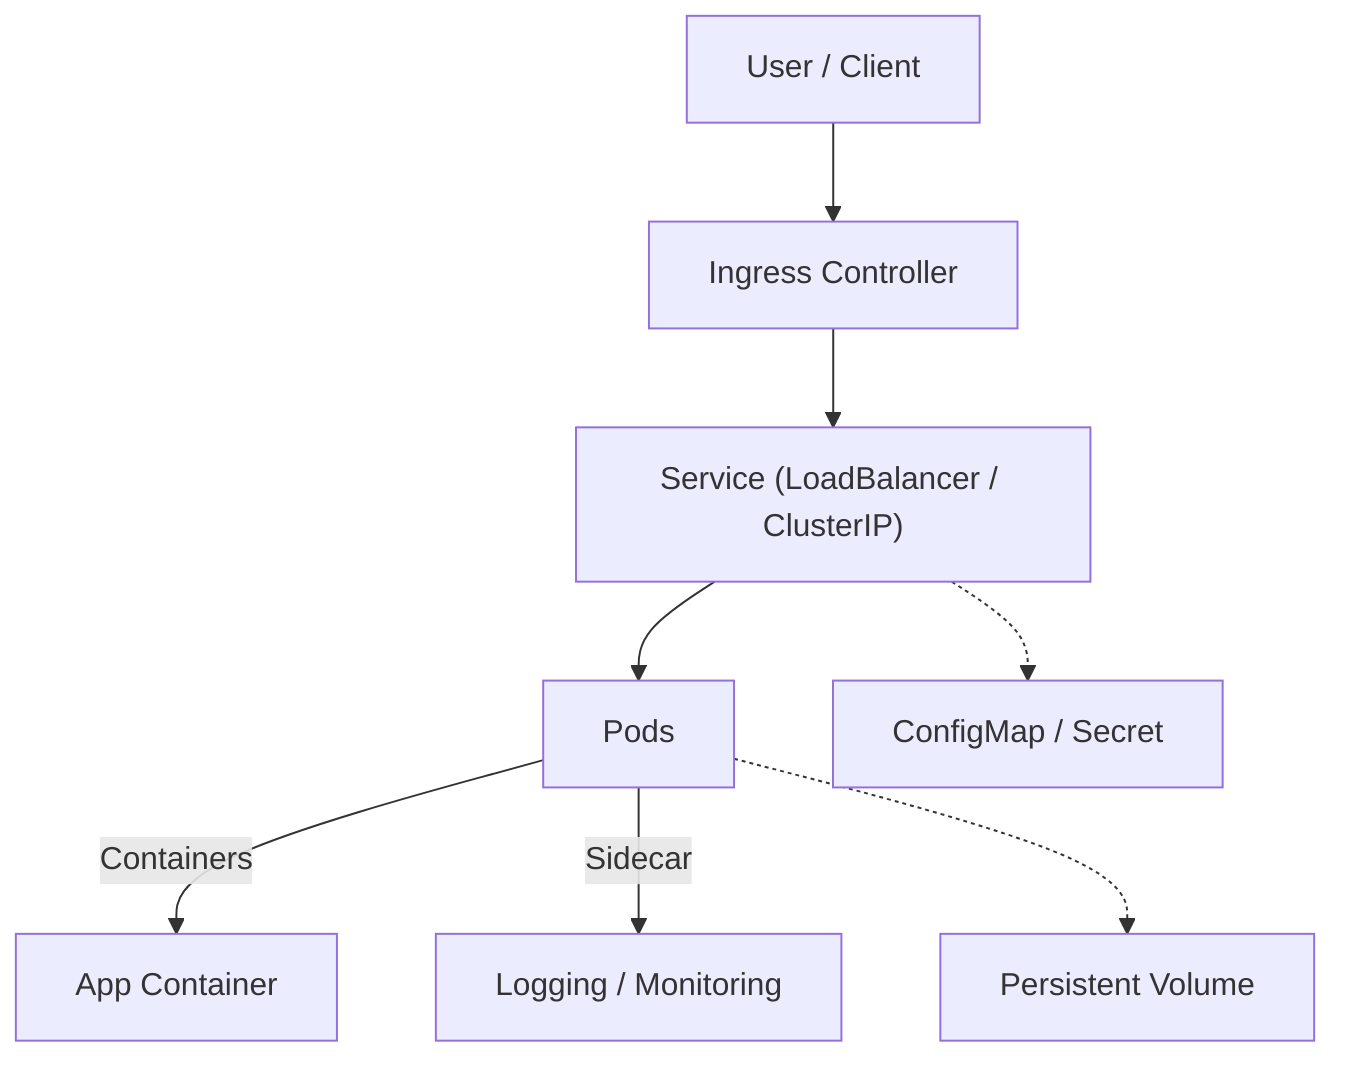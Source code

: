 graph TD
    A[User / Client] --> B[Ingress Controller]
    B --> C["Service (LoadBalancer / ClusterIP)"]
    C --> D[Pods]
    D -->|Containers| E[App Container]
    D -->|Sidecar| F[Logging / Monitoring]
    C -.-> G[ConfigMap / Secret]
    D -.-> H[Persistent Volume]